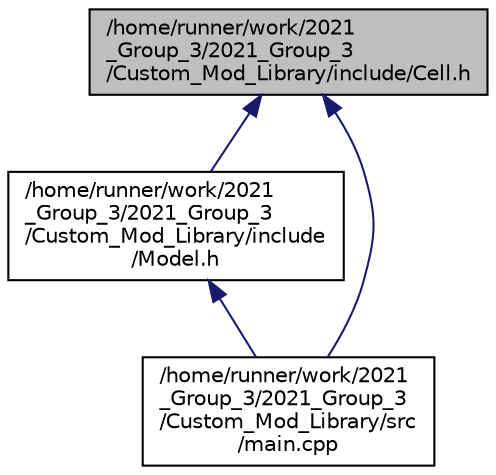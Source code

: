 digraph "/home/runner/work/2021_Group_3/2021_Group_3/Custom_Mod_Library/include/Cell.h"
{
 // LATEX_PDF_SIZE
  bgcolor="transparent";
  edge [fontname="Helvetica",fontsize="10",labelfontname="Helvetica",labelfontsize="10"];
  node [fontname="Helvetica",fontsize="10",shape=record];
  Node1 [label="/home/runner/work/2021\l_Group_3/2021_Group_3\l/Custom_Mod_Library/include/Cell.h",height=0.2,width=0.4,color="black", fillcolor="grey75", style="filled", fontcolor="black",tooltip="Cell class used to store cell shapes that make up a model."];
  Node1 -> Node2 [dir="back",color="midnightblue",fontsize="10",style="solid",fontname="Helvetica"];
  Node2 [label="/home/runner/work/2021\l_Group_3/2021_Group_3\l/Custom_Mod_Library/include\l/Model.h",height=0.2,width=0.4,color="black",URL="$_model_8h_source.html",tooltip=" "];
  Node2 -> Node3 [dir="back",color="midnightblue",fontsize="10",style="solid",fontname="Helvetica"];
  Node3 [label="/home/runner/work/2021\l_Group_3/2021_Group_3\l/Custom_Mod_Library/src\l/main.cpp",height=0.2,width=0.4,color="black",URL="$main_8cpp.html",tooltip=" "];
  Node1 -> Node3 [dir="back",color="midnightblue",fontsize="10",style="solid",fontname="Helvetica"];
}

